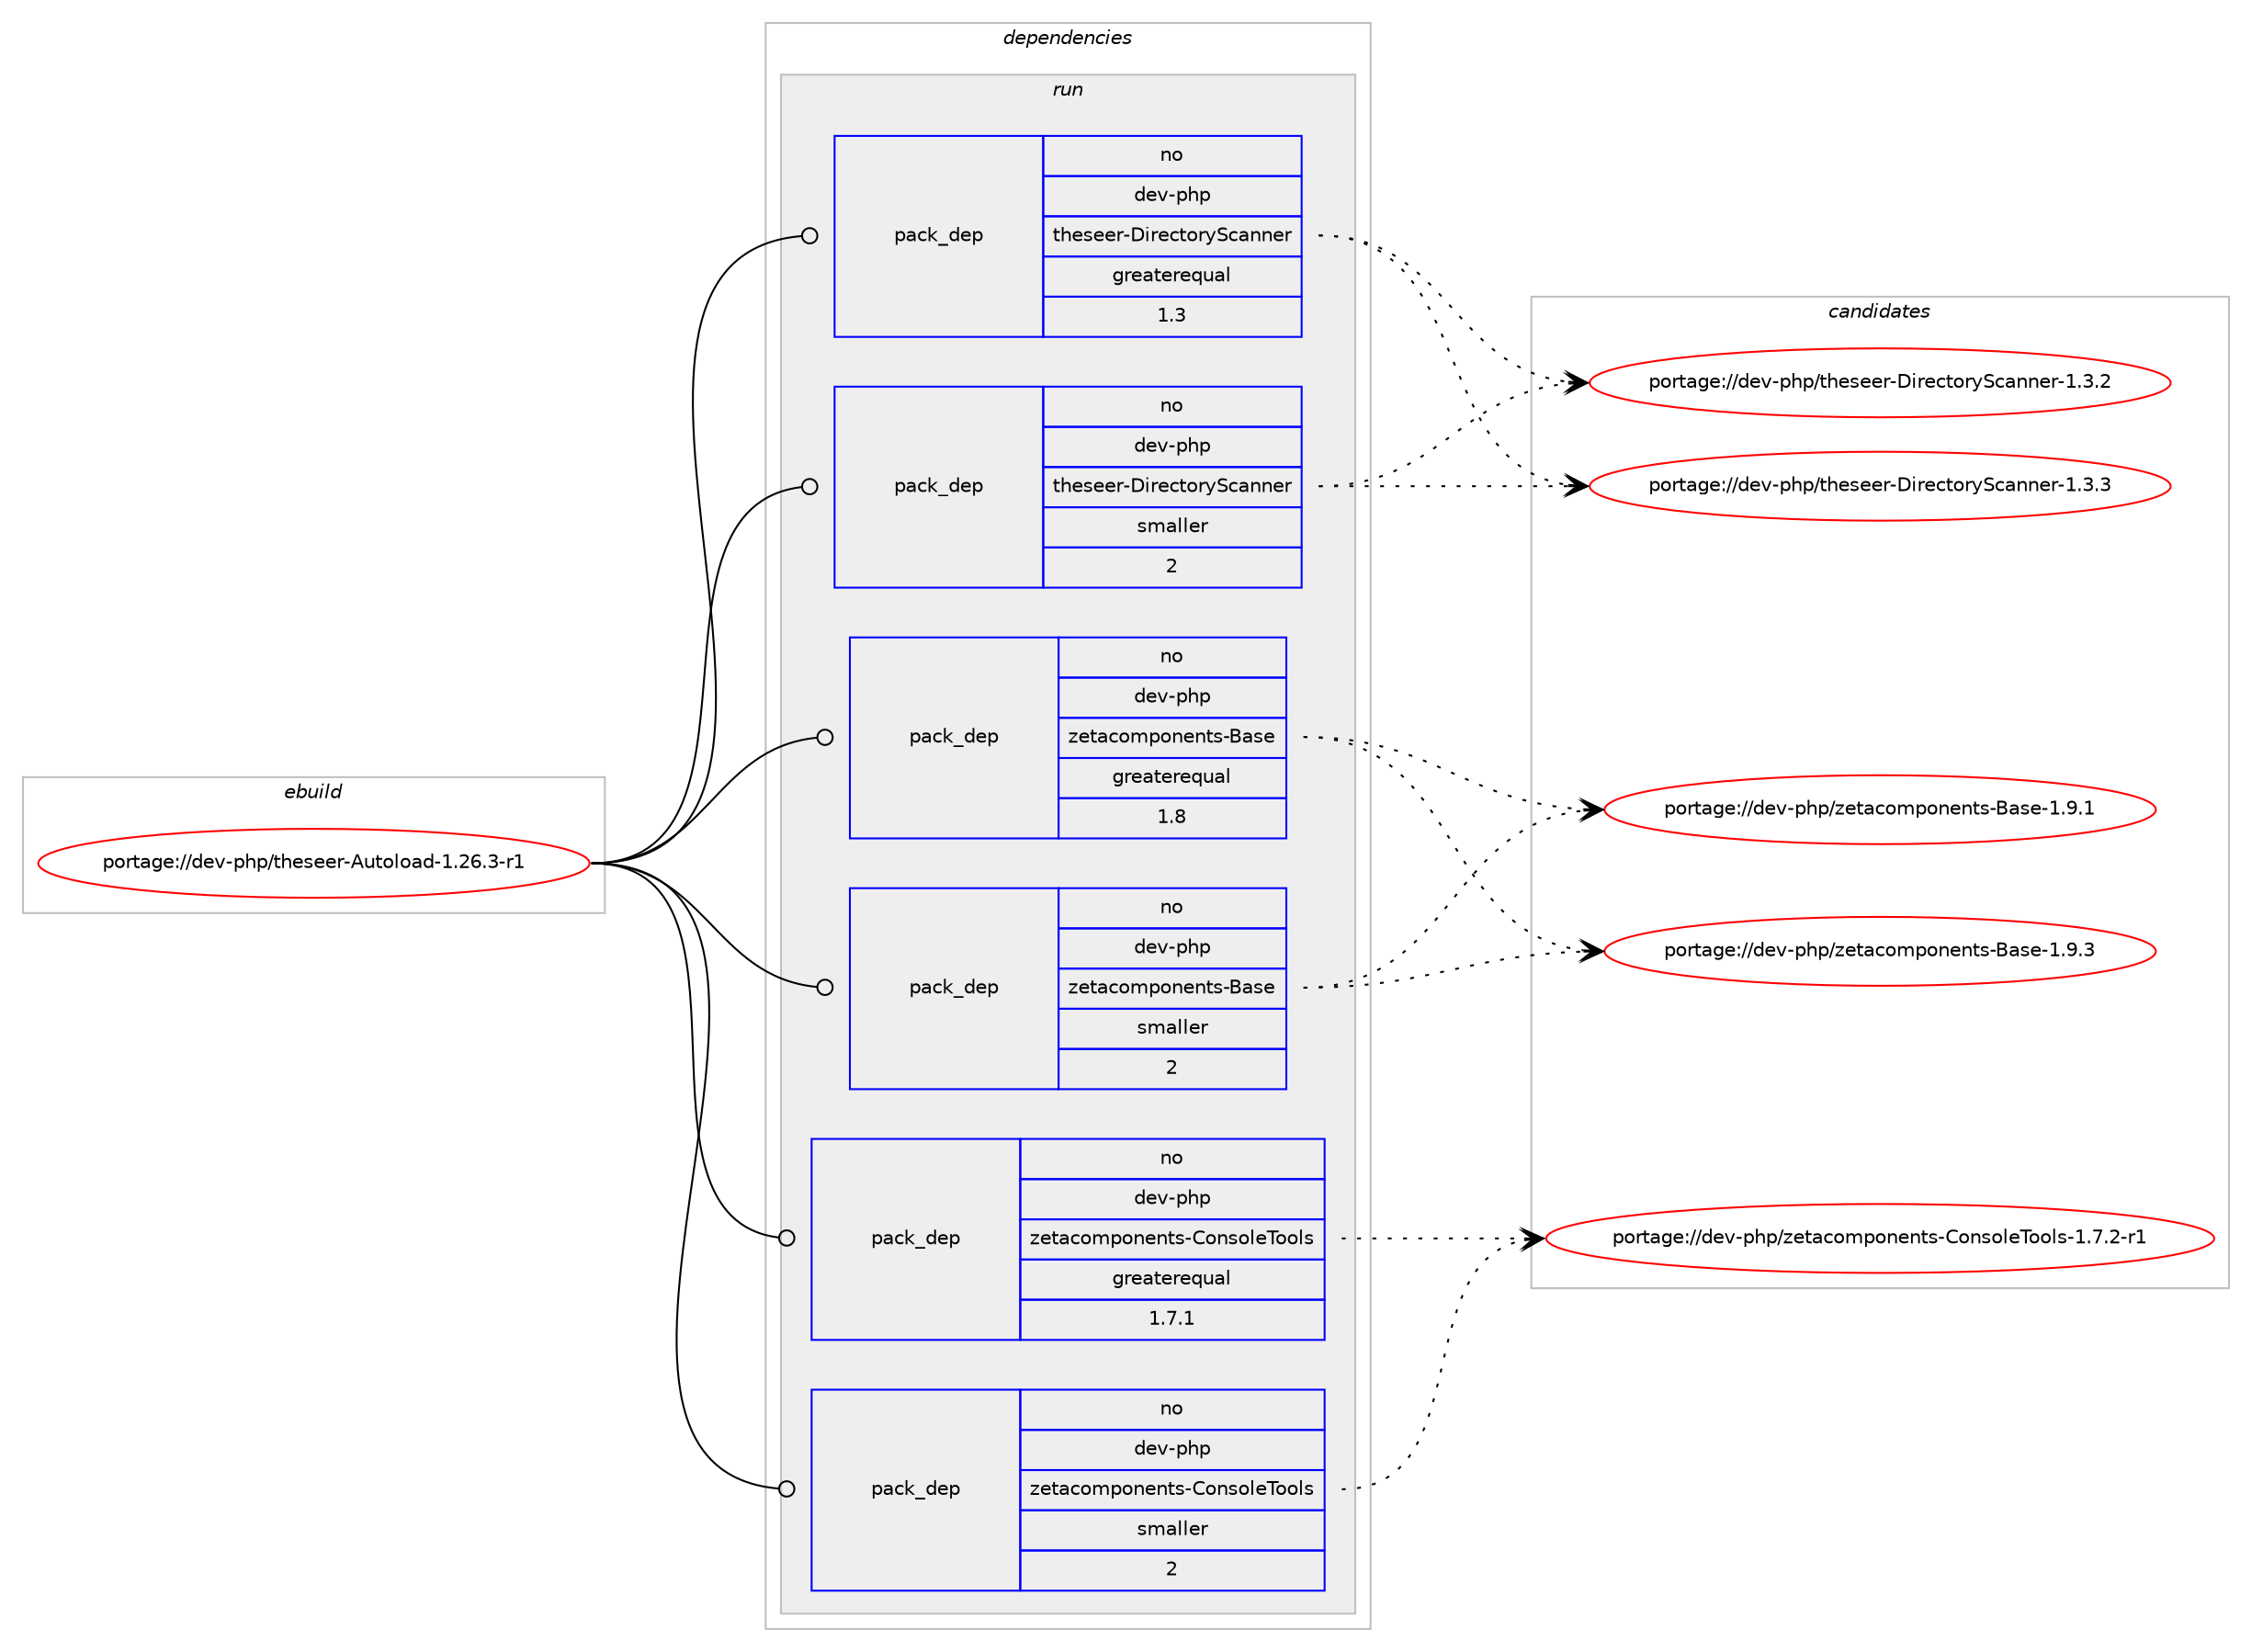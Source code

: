 digraph prolog {

# *************
# Graph options
# *************

newrank=true;
concentrate=true;
compound=true;
graph [rankdir=LR,fontname=Helvetica,fontsize=10,ranksep=1.5];#, ranksep=2.5, nodesep=0.2];
edge  [arrowhead=vee];
node  [fontname=Helvetica,fontsize=10];

# **********
# The ebuild
# **********

subgraph cluster_leftcol {
color=gray;
rank=same;
label=<<i>ebuild</i>>;
id [label="portage://dev-php/theseer-Autoload-1.26.3-r1", color=red, width=4, href="../dev-php/theseer-Autoload-1.26.3-r1.svg"];
}

# ****************
# The dependencies
# ****************

subgraph cluster_midcol {
color=gray;
label=<<i>dependencies</i>>;
subgraph cluster_compile {
fillcolor="#eeeeee";
style=filled;
label=<<i>compile</i>>;
}
subgraph cluster_compileandrun {
fillcolor="#eeeeee";
style=filled;
label=<<i>compile and run</i>>;
}
subgraph cluster_run {
fillcolor="#eeeeee";
style=filled;
label=<<i>run</i>>;
# *** BEGIN UNKNOWN DEPENDENCY TYPE (TODO) ***
# id -> package_dependency(portage://dev-php/theseer-Autoload-1.26.3-r1,run,no,dev-lang,php,none,[,,],any_different_slot,[use(enable(cli),none),use(enable(fileinfo),negative),use(enable(tokenizer),negative)])
# *** END UNKNOWN DEPENDENCY TYPE (TODO) ***

subgraph pack39810 {
dependency70561 [label=<<TABLE BORDER="0" CELLBORDER="1" CELLSPACING="0" CELLPADDING="4" WIDTH="220"><TR><TD ROWSPAN="6" CELLPADDING="30">pack_dep</TD></TR><TR><TD WIDTH="110">no</TD></TR><TR><TD>dev-php</TD></TR><TR><TD>theseer-DirectoryScanner</TD></TR><TR><TD>greaterequal</TD></TR><TR><TD>1.3</TD></TR></TABLE>>, shape=none, color=blue];
}
id:e -> dependency70561:w [weight=20,style="solid",arrowhead="odot"];
subgraph pack39811 {
dependency70562 [label=<<TABLE BORDER="0" CELLBORDER="1" CELLSPACING="0" CELLPADDING="4" WIDTH="220"><TR><TD ROWSPAN="6" CELLPADDING="30">pack_dep</TD></TR><TR><TD WIDTH="110">no</TD></TR><TR><TD>dev-php</TD></TR><TR><TD>theseer-DirectoryScanner</TD></TR><TR><TD>smaller</TD></TR><TR><TD>2</TD></TR></TABLE>>, shape=none, color=blue];
}
id:e -> dependency70562:w [weight=20,style="solid",arrowhead="odot"];
subgraph pack39812 {
dependency70563 [label=<<TABLE BORDER="0" CELLBORDER="1" CELLSPACING="0" CELLPADDING="4" WIDTH="220"><TR><TD ROWSPAN="6" CELLPADDING="30">pack_dep</TD></TR><TR><TD WIDTH="110">no</TD></TR><TR><TD>dev-php</TD></TR><TR><TD>zetacomponents-Base</TD></TR><TR><TD>greaterequal</TD></TR><TR><TD>1.8</TD></TR></TABLE>>, shape=none, color=blue];
}
id:e -> dependency70563:w [weight=20,style="solid",arrowhead="odot"];
subgraph pack39813 {
dependency70564 [label=<<TABLE BORDER="0" CELLBORDER="1" CELLSPACING="0" CELLPADDING="4" WIDTH="220"><TR><TD ROWSPAN="6" CELLPADDING="30">pack_dep</TD></TR><TR><TD WIDTH="110">no</TD></TR><TR><TD>dev-php</TD></TR><TR><TD>zetacomponents-Base</TD></TR><TR><TD>smaller</TD></TR><TR><TD>2</TD></TR></TABLE>>, shape=none, color=blue];
}
id:e -> dependency70564:w [weight=20,style="solid",arrowhead="odot"];
subgraph pack39814 {
dependency70565 [label=<<TABLE BORDER="0" CELLBORDER="1" CELLSPACING="0" CELLPADDING="4" WIDTH="220"><TR><TD ROWSPAN="6" CELLPADDING="30">pack_dep</TD></TR><TR><TD WIDTH="110">no</TD></TR><TR><TD>dev-php</TD></TR><TR><TD>zetacomponents-ConsoleTools</TD></TR><TR><TD>greaterequal</TD></TR><TR><TD>1.7.1</TD></TR></TABLE>>, shape=none, color=blue];
}
id:e -> dependency70565:w [weight=20,style="solid",arrowhead="odot"];
subgraph pack39815 {
dependency70566 [label=<<TABLE BORDER="0" CELLBORDER="1" CELLSPACING="0" CELLPADDING="4" WIDTH="220"><TR><TD ROWSPAN="6" CELLPADDING="30">pack_dep</TD></TR><TR><TD WIDTH="110">no</TD></TR><TR><TD>dev-php</TD></TR><TR><TD>zetacomponents-ConsoleTools</TD></TR><TR><TD>smaller</TD></TR><TR><TD>2</TD></TR></TABLE>>, shape=none, color=blue];
}
id:e -> dependency70566:w [weight=20,style="solid",arrowhead="odot"];
}
}

# **************
# The candidates
# **************

subgraph cluster_choices {
rank=same;
color=gray;
label=<<i>candidates</i>>;

subgraph choice39810 {
color=black;
nodesep=1;
choice1001011184511210411247116104101115101101114456810511410199116111114121839997110110101114454946514650 [label="portage://dev-php/theseer-DirectoryScanner-1.3.2", color=red, width=4,href="../dev-php/theseer-DirectoryScanner-1.3.2.svg"];
choice1001011184511210411247116104101115101101114456810511410199116111114121839997110110101114454946514651 [label="portage://dev-php/theseer-DirectoryScanner-1.3.3", color=red, width=4,href="../dev-php/theseer-DirectoryScanner-1.3.3.svg"];
dependency70561:e -> choice1001011184511210411247116104101115101101114456810511410199116111114121839997110110101114454946514650:w [style=dotted,weight="100"];
dependency70561:e -> choice1001011184511210411247116104101115101101114456810511410199116111114121839997110110101114454946514651:w [style=dotted,weight="100"];
}
subgraph choice39811 {
color=black;
nodesep=1;
choice1001011184511210411247116104101115101101114456810511410199116111114121839997110110101114454946514650 [label="portage://dev-php/theseer-DirectoryScanner-1.3.2", color=red, width=4,href="../dev-php/theseer-DirectoryScanner-1.3.2.svg"];
choice1001011184511210411247116104101115101101114456810511410199116111114121839997110110101114454946514651 [label="portage://dev-php/theseer-DirectoryScanner-1.3.3", color=red, width=4,href="../dev-php/theseer-DirectoryScanner-1.3.3.svg"];
dependency70562:e -> choice1001011184511210411247116104101115101101114456810511410199116111114121839997110110101114454946514650:w [style=dotted,weight="100"];
dependency70562:e -> choice1001011184511210411247116104101115101101114456810511410199116111114121839997110110101114454946514651:w [style=dotted,weight="100"];
}
subgraph choice39812 {
color=black;
nodesep=1;
choice10010111845112104112471221011169799111109112111110101110116115456697115101454946574649 [label="portage://dev-php/zetacomponents-Base-1.9.1", color=red, width=4,href="../dev-php/zetacomponents-Base-1.9.1.svg"];
choice10010111845112104112471221011169799111109112111110101110116115456697115101454946574651 [label="portage://dev-php/zetacomponents-Base-1.9.3", color=red, width=4,href="../dev-php/zetacomponents-Base-1.9.3.svg"];
dependency70563:e -> choice10010111845112104112471221011169799111109112111110101110116115456697115101454946574649:w [style=dotted,weight="100"];
dependency70563:e -> choice10010111845112104112471221011169799111109112111110101110116115456697115101454946574651:w [style=dotted,weight="100"];
}
subgraph choice39813 {
color=black;
nodesep=1;
choice10010111845112104112471221011169799111109112111110101110116115456697115101454946574649 [label="portage://dev-php/zetacomponents-Base-1.9.1", color=red, width=4,href="../dev-php/zetacomponents-Base-1.9.1.svg"];
choice10010111845112104112471221011169799111109112111110101110116115456697115101454946574651 [label="portage://dev-php/zetacomponents-Base-1.9.3", color=red, width=4,href="../dev-php/zetacomponents-Base-1.9.3.svg"];
dependency70564:e -> choice10010111845112104112471221011169799111109112111110101110116115456697115101454946574649:w [style=dotted,weight="100"];
dependency70564:e -> choice10010111845112104112471221011169799111109112111110101110116115456697115101454946574651:w [style=dotted,weight="100"];
}
subgraph choice39814 {
color=black;
nodesep=1;
choice100101118451121041124712210111697991111091121111101011101161154567111110115111108101841111111081154549465546504511449 [label="portage://dev-php/zetacomponents-ConsoleTools-1.7.2-r1", color=red, width=4,href="../dev-php/zetacomponents-ConsoleTools-1.7.2-r1.svg"];
dependency70565:e -> choice100101118451121041124712210111697991111091121111101011101161154567111110115111108101841111111081154549465546504511449:w [style=dotted,weight="100"];
}
subgraph choice39815 {
color=black;
nodesep=1;
choice100101118451121041124712210111697991111091121111101011101161154567111110115111108101841111111081154549465546504511449 [label="portage://dev-php/zetacomponents-ConsoleTools-1.7.2-r1", color=red, width=4,href="../dev-php/zetacomponents-ConsoleTools-1.7.2-r1.svg"];
dependency70566:e -> choice100101118451121041124712210111697991111091121111101011101161154567111110115111108101841111111081154549465546504511449:w [style=dotted,weight="100"];
}
}

}
